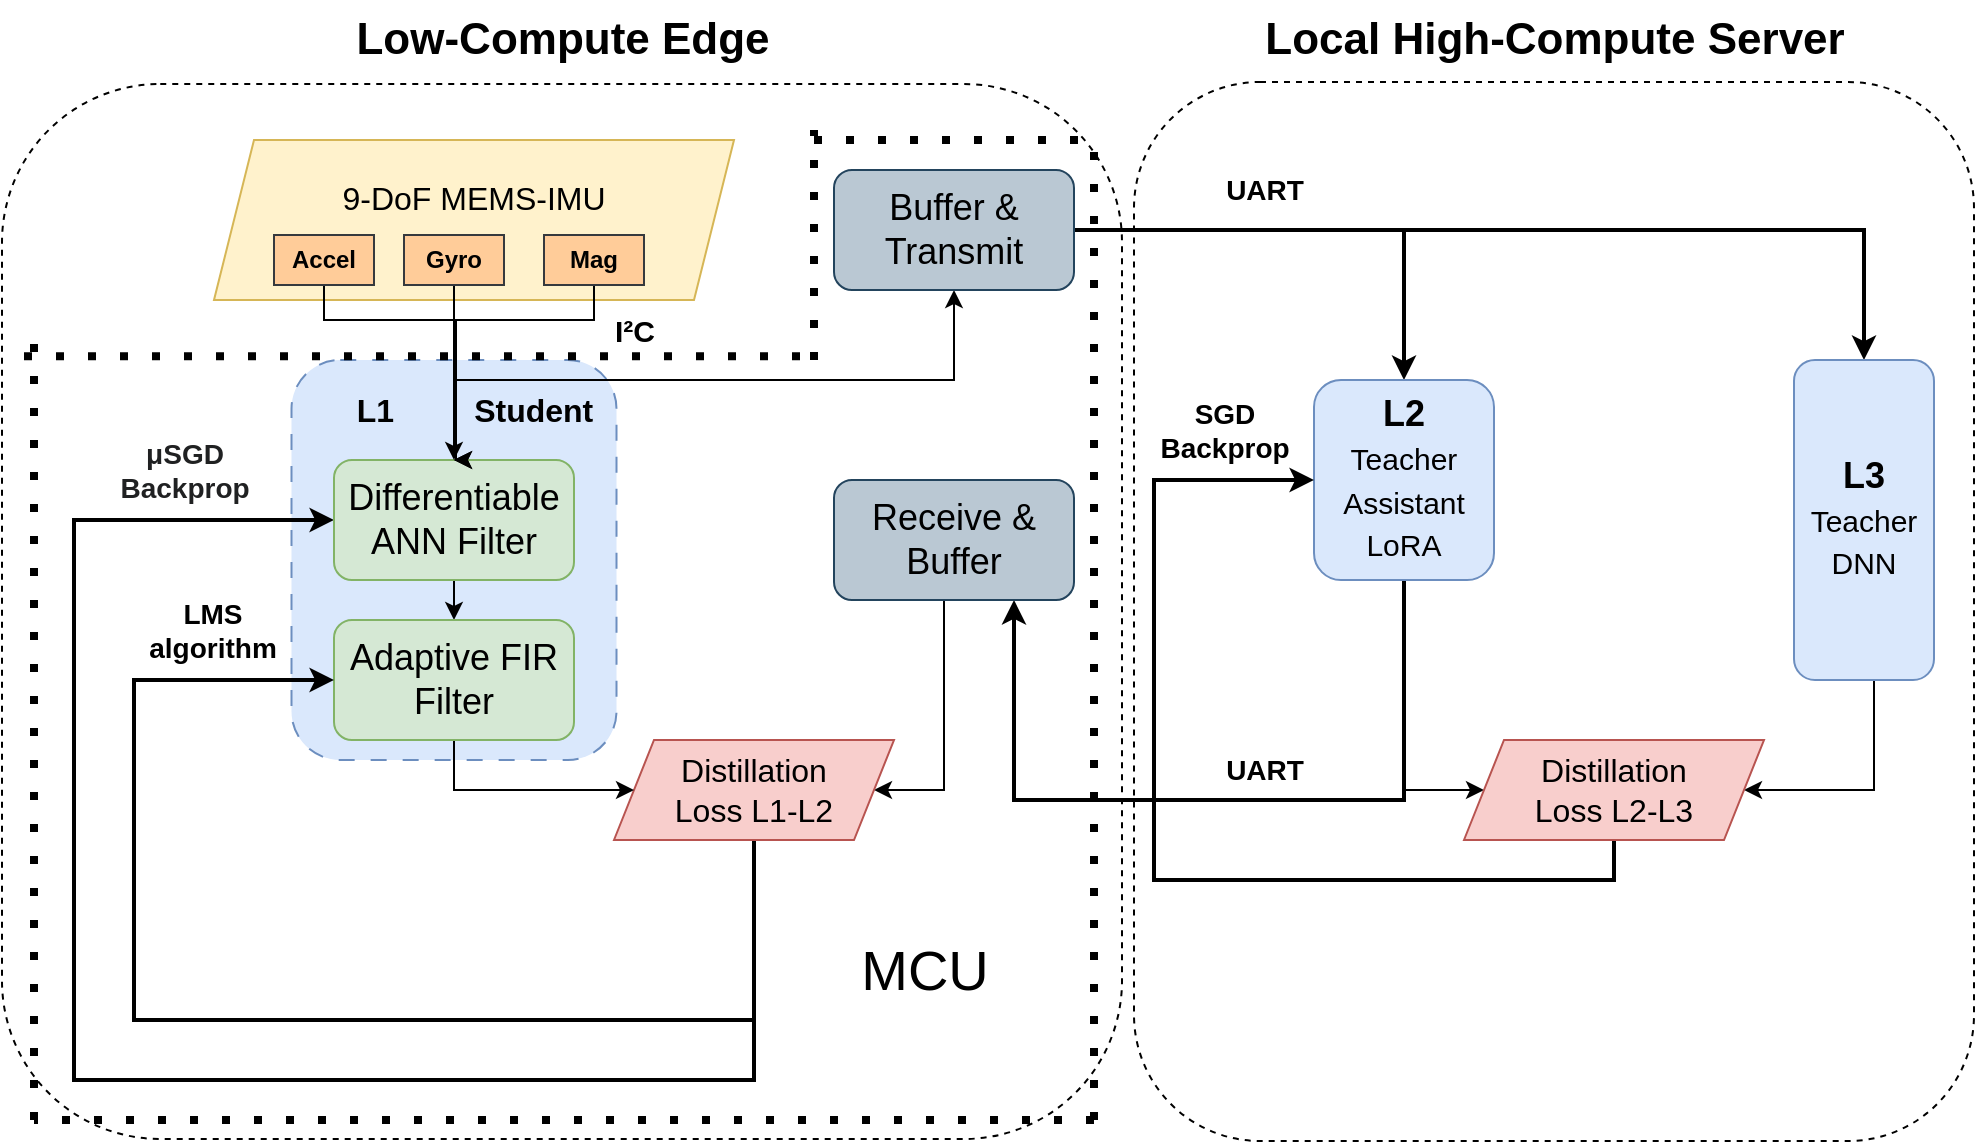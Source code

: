 <mxfile version="28.0.7">
  <diagram name="Page-1" id="s6B3cbUmyO_Y-vLDGN4d">
    <mxGraphModel dx="1887" dy="613" grid="1" gridSize="10" guides="1" tooltips="1" connect="1" arrows="1" fold="1" page="1" pageScale="1" pageWidth="850" pageHeight="1100" math="0" shadow="0">
      <root>
        <mxCell id="0" />
        <mxCell id="1" parent="0" />
        <mxCell id="SOlVWArUfGDRYl5pi5-Y-4" value="" style="rounded=1;whiteSpace=wrap;html=1;fontSize=18;dashed=1;dashPattern=8 8;strokeWidth=1;fillColor=#dae8fc;strokeColor=#6c8ebf;" parent="1" vertex="1">
          <mxGeometry x="68.75" y="220" width="162.5" height="200" as="geometry" />
        </mxCell>
        <mxCell id="r45d4InfXknn6WiOmj73-52" style="edgeStyle=orthogonalEdgeStyle;rounded=0;orthogonalLoop=1;jettySize=auto;html=1;exitX=0.5;exitY=1;exitDx=0;exitDy=0;entryX=0.5;entryY=1;entryDx=0;entryDy=0;" parent="1" source="SOlVWArUfGDRYl5pi5-Y-3" target="SOlVWArUfGDRYl5pi5-Y-5" edge="1">
          <mxGeometry relative="1" as="geometry">
            <Array as="points">
              <mxPoint x="150" y="230" />
              <mxPoint x="400" y="230" />
            </Array>
          </mxGeometry>
        </mxCell>
        <mxCell id="SOlVWArUfGDRYl5pi5-Y-3" value="&lt;div style=&quot;&quot;&gt;&lt;span style=&quot;font-size: 16px; background-color: transparent; color: light-dark(rgb(0, 0, 0), rgb(255, 255, 255));&quot;&gt;9-DoF MEMS-IMU&lt;br&gt;&lt;br&gt;&lt;/span&gt;&lt;/div&gt;" style="shape=parallelogram;perimeter=parallelogramPerimeter;whiteSpace=wrap;html=1;fixedSize=1;fontSize=18;fillColor=#fff2cc;strokeColor=#d6b656;align=center;" parent="1" vertex="1">
          <mxGeometry x="30" y="110" width="260" height="80" as="geometry" />
        </mxCell>
        <mxCell id="SOlVWArUfGDRYl5pi5-Y-13" style="edgeStyle=orthogonalEdgeStyle;rounded=0;orthogonalLoop=1;jettySize=auto;html=1;exitX=1;exitY=0.5;exitDx=0;exitDy=0;entryX=0.5;entryY=0;entryDx=0;entryDy=0;fontSize=18;strokeWidth=2;" parent="1" source="SOlVWArUfGDRYl5pi5-Y-5" target="SOlVWArUfGDRYl5pi5-Y-7" edge="1">
          <mxGeometry relative="1" as="geometry" />
        </mxCell>
        <mxCell id="r45d4InfXknn6WiOmj73-38" style="edgeStyle=orthogonalEdgeStyle;rounded=0;orthogonalLoop=1;jettySize=auto;html=1;exitX=1;exitY=0.5;exitDx=0;exitDy=0;entryX=0.5;entryY=0;entryDx=0;entryDy=0;strokeWidth=2;" parent="1" source="SOlVWArUfGDRYl5pi5-Y-5" target="SOlVWArUfGDRYl5pi5-Y-6" edge="1">
          <mxGeometry relative="1" as="geometry" />
        </mxCell>
        <mxCell id="SOlVWArUfGDRYl5pi5-Y-5" value="Buffer &amp;amp; &lt;br&gt;Transmit" style="rounded=1;whiteSpace=wrap;html=1;fontSize=18;fillColor=#bac8d3;strokeColor=#23445d;" parent="1" vertex="1">
          <mxGeometry x="340" y="125" width="120" height="60" as="geometry" />
        </mxCell>
        <mxCell id="r45d4InfXknn6WiOmj73-32" style="edgeStyle=orthogonalEdgeStyle;rounded=0;orthogonalLoop=1;jettySize=auto;html=1;exitX=0.5;exitY=1;exitDx=0;exitDy=0;entryX=0.75;entryY=1;entryDx=0;entryDy=0;strokeWidth=2;" parent="1" source="SOlVWArUfGDRYl5pi5-Y-6" target="SOlVWArUfGDRYl5pi5-Y-19" edge="1">
          <mxGeometry relative="1" as="geometry">
            <Array as="points">
              <mxPoint x="615" y="440" />
              <mxPoint x="455" y="440" />
            </Array>
          </mxGeometry>
        </mxCell>
        <mxCell id="r45d4InfXknn6WiOmj73-35" style="edgeStyle=orthogonalEdgeStyle;rounded=0;orthogonalLoop=1;jettySize=auto;html=1;exitX=0.5;exitY=1;exitDx=0;exitDy=0;entryX=0;entryY=0.5;entryDx=0;entryDy=0;" parent="1" source="SOlVWArUfGDRYl5pi5-Y-6" target="r45d4InfXknn6WiOmj73-7" edge="1">
          <mxGeometry relative="1" as="geometry">
            <Array as="points">
              <mxPoint x="625" y="435" />
            </Array>
          </mxGeometry>
        </mxCell>
        <mxCell id="SOlVWArUfGDRYl5pi5-Y-6" value="&lt;b&gt;L2&lt;/b&gt;&lt;br&gt;&lt;font style=&quot;font-size: 15px;&quot;&gt;Teacher&lt;br&gt;Assistant&lt;br&gt;LoRA&lt;/font&gt;" style="rounded=1;whiteSpace=wrap;html=1;fontSize=18;fillColor=#dae8fc;strokeColor=#6c8ebf;" parent="1" vertex="1">
          <mxGeometry x="580" y="230" width="90" height="100" as="geometry" />
        </mxCell>
        <mxCell id="r45d4InfXknn6WiOmj73-9" style="edgeStyle=orthogonalEdgeStyle;rounded=0;orthogonalLoop=1;jettySize=auto;html=1;exitX=0.5;exitY=1;exitDx=0;exitDy=0;entryX=1;entryY=0.5;entryDx=0;entryDy=0;" parent="1" source="SOlVWArUfGDRYl5pi5-Y-7" target="r45d4InfXknn6WiOmj73-7" edge="1">
          <mxGeometry relative="1" as="geometry">
            <Array as="points">
              <mxPoint x="860" y="435" />
            </Array>
          </mxGeometry>
        </mxCell>
        <mxCell id="SOlVWArUfGDRYl5pi5-Y-7" value="&lt;b&gt;L3&lt;br&gt;&lt;/b&gt;&lt;font style=&quot;font-size: 15px;&quot;&gt;Teacher&lt;br&gt;DNN&lt;/font&gt;" style="rounded=1;whiteSpace=wrap;html=1;fontSize=18;fillColor=#dae8fc;strokeColor=#6c8ebf;" parent="1" vertex="1">
          <mxGeometry x="820" y="220" width="70" height="160" as="geometry" />
        </mxCell>
        <mxCell id="SOlVWArUfGDRYl5pi5-Y-27" value="" style="rounded=1;whiteSpace=wrap;html=1;fillColor=none;dashed=1;" parent="1" vertex="1">
          <mxGeometry x="-76" y="82" width="560" height="527.5" as="geometry" />
        </mxCell>
        <mxCell id="r45d4InfXknn6WiOmj73-31" style="edgeStyle=orthogonalEdgeStyle;rounded=0;orthogonalLoop=1;jettySize=auto;html=1;exitX=0.25;exitY=1;exitDx=0;exitDy=0;entryX=1;entryY=0.5;entryDx=0;entryDy=0;" parent="1" source="SOlVWArUfGDRYl5pi5-Y-19" target="r45d4InfXknn6WiOmj73-1" edge="1">
          <mxGeometry relative="1" as="geometry">
            <Array as="points">
              <mxPoint x="395" y="435" />
            </Array>
          </mxGeometry>
        </mxCell>
        <mxCell id="SOlVWArUfGDRYl5pi5-Y-19" value="Receive &amp;amp; &lt;br&gt;Buffer" style="rounded=1;whiteSpace=wrap;html=1;fontSize=18;fillColor=#bac8d3;strokeColor=#23445d;" parent="1" vertex="1">
          <mxGeometry x="340" y="280" width="120" height="60" as="geometry" />
        </mxCell>
        <mxCell id="SOlVWArUfGDRYl5pi5-Y-28" value="" style="rounded=1;whiteSpace=wrap;html=1;fillColor=none;dashed=1;" parent="1" vertex="1">
          <mxGeometry x="490" y="81" width="420" height="529.5" as="geometry" />
        </mxCell>
        <mxCell id="SOlVWArUfGDRYl5pi5-Y-29" value="&lt;font style=&quot;font-size: 22px;&quot;&gt;&lt;b style=&quot;&quot;&gt;Low-Compute Edge&lt;/b&gt;&lt;/font&gt;" style="text;html=1;align=center;verticalAlign=middle;resizable=0;points=[];autosize=1;strokeColor=none;fillColor=none;" parent="1" vertex="1">
          <mxGeometry x="89" y="40" width="230" height="40" as="geometry" />
        </mxCell>
        <mxCell id="SOlVWArUfGDRYl5pi5-Y-30" value="&lt;font style=&quot;font-size: 22px;&quot;&gt;&lt;b style=&quot;&quot;&gt;Local High-Compute Server&lt;/b&gt;&lt;/font&gt;" style="text;html=1;align=center;verticalAlign=middle;resizable=0;points=[];autosize=1;strokeColor=none;fillColor=none;" parent="1" vertex="1">
          <mxGeometry x="545" y="40" width="310" height="40" as="geometry" />
        </mxCell>
        <mxCell id="r45d4InfXknn6WiOmj73-29" style="edgeStyle=orthogonalEdgeStyle;rounded=0;orthogonalLoop=1;jettySize=auto;html=1;exitX=0.5;exitY=1;exitDx=0;exitDy=0;entryX=0;entryY=0.5;entryDx=0;entryDy=0;strokeWidth=2;" parent="1" source="r45d4InfXknn6WiOmj73-1" target="r45d4InfXknn6WiOmj73-11" edge="1">
          <mxGeometry relative="1" as="geometry">
            <Array as="points">
              <mxPoint x="300" y="580" />
              <mxPoint x="-40" y="580" />
              <mxPoint x="-40" y="300" />
            </Array>
          </mxGeometry>
        </mxCell>
        <mxCell id="r45d4InfXknn6WiOmj73-1" value="&lt;font style=&quot;font-size: 16px;&quot;&gt;Distillation&lt;br&gt;Loss L1-L2&lt;/font&gt;" style="shape=parallelogram;perimeter=parallelogramPerimeter;whiteSpace=wrap;html=1;fixedSize=1;fillColor=#f8cecc;strokeColor=#b85450;" parent="1" vertex="1">
          <mxGeometry x="230" y="410" width="140" height="50" as="geometry" />
        </mxCell>
        <mxCell id="r45d4InfXknn6WiOmj73-24" style="edgeStyle=orthogonalEdgeStyle;rounded=0;orthogonalLoop=1;jettySize=auto;html=1;exitX=0.5;exitY=1;exitDx=0;exitDy=0;entryX=0;entryY=0.5;entryDx=0;entryDy=0;strokeWidth=2;" parent="1" source="r45d4InfXknn6WiOmj73-7" target="SOlVWArUfGDRYl5pi5-Y-6" edge="1">
          <mxGeometry relative="1" as="geometry">
            <Array as="points">
              <mxPoint x="730" y="480" />
              <mxPoint x="500" y="480" />
              <mxPoint x="500" y="280" />
            </Array>
          </mxGeometry>
        </mxCell>
        <mxCell id="r45d4InfXknn6WiOmj73-7" value="&lt;font style=&quot;font-size: 16px;&quot;&gt;Distillation&lt;br&gt;Loss L2-L3&lt;/font&gt;" style="shape=parallelogram;perimeter=parallelogramPerimeter;whiteSpace=wrap;html=1;fixedSize=1;fillColor=#f8cecc;strokeColor=#b85450;" parent="1" vertex="1">
          <mxGeometry x="655" y="410" width="150" height="50" as="geometry" />
        </mxCell>
        <mxCell id="r45d4InfXknn6WiOmj73-15" style="edgeStyle=orthogonalEdgeStyle;rounded=0;orthogonalLoop=1;jettySize=auto;html=1;exitX=0.5;exitY=1;exitDx=0;exitDy=0;entryX=0.5;entryY=0;entryDx=0;entryDy=0;" parent="1" source="r45d4InfXknn6WiOmj73-11" target="r45d4InfXknn6WiOmj73-12" edge="1">
          <mxGeometry relative="1" as="geometry" />
        </mxCell>
        <mxCell id="r45d4InfXknn6WiOmj73-11" value="&lt;font style=&quot;font-size: 18px;&quot;&gt;Differentiable ANN Filter&lt;br&gt;&lt;/font&gt;" style="rounded=1;whiteSpace=wrap;html=1;fillColor=#d5e8d4;strokeColor=#82b366;" parent="1" vertex="1">
          <mxGeometry x="90" y="270" width="120" height="60" as="geometry" />
        </mxCell>
        <mxCell id="r45d4InfXknn6WiOmj73-16" style="edgeStyle=orthogonalEdgeStyle;rounded=0;orthogonalLoop=1;jettySize=auto;html=1;exitX=0.5;exitY=1;exitDx=0;exitDy=0;entryX=0;entryY=0.5;entryDx=0;entryDy=0;" parent="1" source="r45d4InfXknn6WiOmj73-12" target="r45d4InfXknn6WiOmj73-1" edge="1">
          <mxGeometry relative="1" as="geometry" />
        </mxCell>
        <mxCell id="r45d4InfXknn6WiOmj73-12" value="&lt;font style=&quot;font-size: 18px;&quot;&gt;Adaptive FIR Filter&lt;/font&gt;" style="rounded=1;whiteSpace=wrap;html=1;fillColor=#d5e8d4;strokeColor=#82b366;" parent="1" vertex="1">
          <mxGeometry x="90" y="350" width="120" height="60" as="geometry" />
        </mxCell>
        <mxCell id="r45d4InfXknn6WiOmj73-19" value="&lt;b&gt;&lt;font style=&quot;font-size: 14px;&quot;&gt;UART&lt;/font&gt;&lt;/b&gt;" style="text;html=1;align=center;verticalAlign=middle;resizable=0;points=[];autosize=1;strokeColor=none;fillColor=none;" parent="1" vertex="1">
          <mxGeometry x="525" y="120" width="60" height="30" as="geometry" />
        </mxCell>
        <mxCell id="r45d4InfXknn6WiOmj73-21" value="&lt;b&gt;&lt;font style=&quot;font-size: 14px;&quot;&gt;SGD&lt;br&gt;Backprop&lt;/font&gt;&lt;/b&gt;" style="text;html=1;align=center;verticalAlign=middle;resizable=0;points=[];autosize=1;strokeColor=none;fillColor=none;" parent="1" vertex="1">
          <mxGeometry x="490" y="230" width="90" height="50" as="geometry" />
        </mxCell>
        <mxCell id="r45d4InfXknn6WiOmj73-27" style="edgeStyle=orthogonalEdgeStyle;rounded=0;orthogonalLoop=1;jettySize=auto;html=1;entryX=0;entryY=0.5;entryDx=0;entryDy=0;strokeWidth=2;" parent="1" target="r45d4InfXknn6WiOmj73-12" edge="1">
          <mxGeometry relative="1" as="geometry">
            <Array as="points">
              <mxPoint x="150" y="550" />
              <mxPoint x="-10" y="550" />
              <mxPoint x="-10" y="380" />
            </Array>
            <mxPoint x="300" y="550" as="sourcePoint" />
          </mxGeometry>
        </mxCell>
        <mxCell id="r45d4InfXknn6WiOmj73-28" value="&lt;b&gt;&lt;font style=&quot;font-size: 14px;&quot;&gt;LMS&lt;br&gt;algorithm&lt;/font&gt;&lt;/b&gt;" style="text;html=1;align=center;verticalAlign=middle;resizable=0;points=[];autosize=1;strokeColor=none;fillColor=none;" parent="1" vertex="1">
          <mxGeometry x="-16.25" y="330" width="90" height="50" as="geometry" />
        </mxCell>
        <mxCell id="r45d4InfXknn6WiOmj73-36" value="&lt;font style=&quot;font-size: 16px;&quot;&gt;&lt;b style=&quot;&quot;&gt;L1&amp;nbsp; &amp;nbsp; &amp;nbsp; &amp;nbsp; &amp;nbsp;Student&lt;/b&gt;&lt;/font&gt;" style="text;html=1;align=center;verticalAlign=middle;resizable=0;points=[];autosize=1;strokeColor=none;fillColor=none;" parent="1" vertex="1">
          <mxGeometry x="90" y="230" width="140" height="30" as="geometry" />
        </mxCell>
        <mxCell id="r45d4InfXknn6WiOmj73-30" value="&lt;span style=&quot;color: rgb(32, 33, 34); font-family: sans-serif; text-align: start; text-wrap-mode: wrap; background-color: rgb(255, 255, 255);&quot;&gt;&lt;font style=&quot;font-size: 14px;&quot;&gt;&lt;b&gt;μSGD&lt;br&gt;Backprop&lt;/b&gt;&lt;/font&gt;&lt;/span&gt;" style="text;html=1;align=center;verticalAlign=middle;resizable=0;points=[];autosize=1;strokeColor=none;fillColor=none;rotation=0;" parent="1" vertex="1">
          <mxGeometry x="-30" y="250" width="90" height="50" as="geometry" />
        </mxCell>
        <mxCell id="r45d4InfXknn6WiOmj73-37" value="&lt;b&gt;&lt;font style=&quot;font-size: 14px;&quot;&gt;UART&lt;/font&gt;&lt;/b&gt;" style="text;html=1;align=center;verticalAlign=middle;resizable=0;points=[];autosize=1;strokeColor=none;fillColor=none;" parent="1" vertex="1">
          <mxGeometry x="525" y="410" width="60" height="30" as="geometry" />
        </mxCell>
        <mxCell id="r45d4InfXknn6WiOmj73-41" value="&lt;b&gt;&lt;font style=&quot;font-size: 15px;&quot;&gt;I²C&lt;/font&gt;&lt;/b&gt;" style="text;html=1;align=center;verticalAlign=middle;resizable=0;points=[];autosize=1;strokeColor=none;fillColor=none;" parent="1" vertex="1">
          <mxGeometry x="220" y="190" width="40" height="30" as="geometry" />
        </mxCell>
        <mxCell id="r45d4InfXknn6WiOmj73-43" value="" style="endArrow=none;dashed=1;html=1;dashPattern=1 3;strokeWidth=4;rounded=0;" parent="1" edge="1">
          <mxGeometry width="50" height="50" relative="1" as="geometry">
            <mxPoint x="-60" y="600" as="sourcePoint" />
            <mxPoint x="-60" y="210" as="targetPoint" />
          </mxGeometry>
        </mxCell>
        <mxCell id="r45d4InfXknn6WiOmj73-44" value="" style="endArrow=none;dashed=1;html=1;dashPattern=1 3;strokeWidth=4;rounded=0;" parent="1" edge="1">
          <mxGeometry width="50" height="50" relative="1" as="geometry">
            <mxPoint x="470" y="600" as="sourcePoint" />
            <mxPoint x="-60" y="600" as="targetPoint" />
          </mxGeometry>
        </mxCell>
        <mxCell id="r45d4InfXknn6WiOmj73-45" value="" style="endArrow=none;dashed=1;html=1;dashPattern=1 3;strokeWidth=4;rounded=0;" parent="1" edge="1">
          <mxGeometry width="50" height="50" relative="1" as="geometry">
            <mxPoint x="470" y="600" as="sourcePoint" />
            <mxPoint x="470" y="110" as="targetPoint" />
          </mxGeometry>
        </mxCell>
        <mxCell id="r45d4InfXknn6WiOmj73-46" value="" style="endArrow=none;dashed=1;html=1;dashPattern=1 3;strokeWidth=4;rounded=0;" parent="1" edge="1">
          <mxGeometry width="50" height="50" relative="1" as="geometry">
            <mxPoint x="330" y="110" as="sourcePoint" />
            <mxPoint x="470" y="110" as="targetPoint" />
          </mxGeometry>
        </mxCell>
        <mxCell id="r45d4InfXknn6WiOmj73-47" value="" style="endArrow=none;dashed=1;html=1;dashPattern=1 3;strokeWidth=4;rounded=0;" parent="1" edge="1">
          <mxGeometry width="50" height="50" relative="1" as="geometry">
            <mxPoint x="330" y="220" as="sourcePoint" />
            <mxPoint x="330" y="105" as="targetPoint" />
          </mxGeometry>
        </mxCell>
        <mxCell id="r45d4InfXknn6WiOmj73-48" value="" style="endArrow=none;dashed=1;html=1;dashPattern=1 3;strokeWidth=4;rounded=0;" parent="1" edge="1">
          <mxGeometry width="50" height="50" relative="1" as="geometry">
            <mxPoint x="-65" y="218.18" as="sourcePoint" />
            <mxPoint x="325" y="218.18" as="targetPoint" />
          </mxGeometry>
        </mxCell>
        <mxCell id="r45d4InfXknn6WiOmj73-49" value="&lt;font style=&quot;font-size: 28px;&quot;&gt;MCU&lt;/font&gt;" style="text;html=1;align=center;verticalAlign=middle;resizable=0;points=[];autosize=1;strokeColor=none;fillColor=none;" parent="1" vertex="1">
          <mxGeometry x="340" y="500" width="90" height="50" as="geometry" />
        </mxCell>
        <mxCell id="P4KGZ9koXPkrn_UWwn7a-10" style="edgeStyle=orthogonalEdgeStyle;rounded=0;orthogonalLoop=1;jettySize=auto;html=1;exitX=0.5;exitY=1;exitDx=0;exitDy=0;" edge="1" parent="1" source="P4KGZ9koXPkrn_UWwn7a-1">
          <mxGeometry relative="1" as="geometry">
            <mxPoint x="150" y="270" as="targetPoint" />
            <Array as="points">
              <mxPoint x="85" y="200" />
              <mxPoint x="151" y="200" />
              <mxPoint x="151" y="270" />
            </Array>
          </mxGeometry>
        </mxCell>
        <mxCell id="P4KGZ9koXPkrn_UWwn7a-1" value="&lt;b&gt;Accel&lt;/b&gt;" style="rounded=0;whiteSpace=wrap;html=1;fillColor=#ffcc99;strokeColor=#36393d;" vertex="1" parent="1">
          <mxGeometry x="60" y="157.5" width="50" height="25" as="geometry" />
        </mxCell>
        <mxCell id="P4KGZ9koXPkrn_UWwn7a-8" style="edgeStyle=orthogonalEdgeStyle;rounded=0;orthogonalLoop=1;jettySize=auto;html=1;entryX=0.5;entryY=0;entryDx=0;entryDy=0;" edge="1" parent="1" source="P4KGZ9koXPkrn_UWwn7a-3" target="r45d4InfXknn6WiOmj73-11">
          <mxGeometry relative="1" as="geometry" />
        </mxCell>
        <mxCell id="P4KGZ9koXPkrn_UWwn7a-3" value="&lt;b&gt;Gyro&lt;/b&gt;" style="rounded=0;whiteSpace=wrap;html=1;fillColor=#ffcc99;strokeColor=#36393d;" vertex="1" parent="1">
          <mxGeometry x="125" y="157.5" width="50" height="25" as="geometry" />
        </mxCell>
        <mxCell id="P4KGZ9koXPkrn_UWwn7a-9" style="edgeStyle=orthogonalEdgeStyle;rounded=0;orthogonalLoop=1;jettySize=auto;html=1;exitX=0.5;exitY=1;exitDx=0;exitDy=0;" edge="1" parent="1" source="P4KGZ9koXPkrn_UWwn7a-4">
          <mxGeometry relative="1" as="geometry">
            <mxPoint x="150" y="270" as="targetPoint" />
            <Array as="points">
              <mxPoint x="220" y="200" />
              <mxPoint x="151" y="200" />
              <mxPoint x="151" y="270" />
            </Array>
          </mxGeometry>
        </mxCell>
        <mxCell id="P4KGZ9koXPkrn_UWwn7a-4" value="&lt;b&gt;Mag&lt;/b&gt;" style="rounded=0;whiteSpace=wrap;html=1;fillColor=#ffcc99;strokeColor=#36393d;" vertex="1" parent="1">
          <mxGeometry x="195" y="157.5" width="50" height="25" as="geometry" />
        </mxCell>
      </root>
    </mxGraphModel>
  </diagram>
</mxfile>
